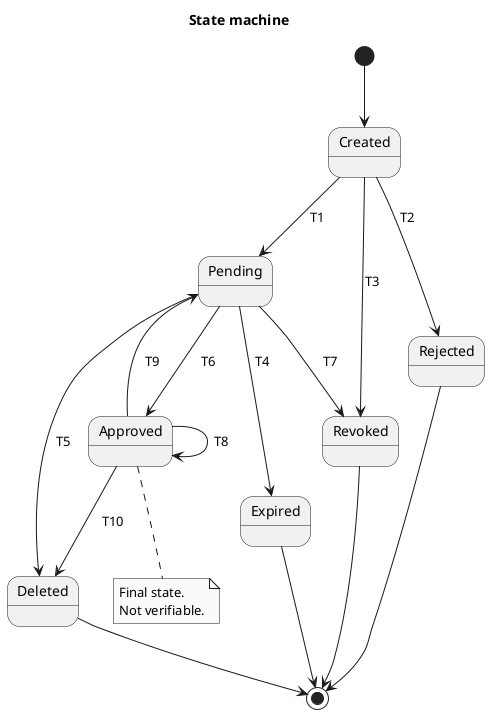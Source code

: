 @startuml
skinparam monochrome true  

Title State machine

[*] --> Created
Created --> Pending : T1
Created --> Rejected : T2
Created --> Revoked : T3
Pending --> Expired : T4
Pending --> Deleted : T5
Pending --> Approved : T6
Pending --> Revoked : T7
Approved --> Approved : T8
Approved --> Pending : T9
Approved --> Deleted : T10
Expired --> [*]
Revoked --> [*]
Deleted --> [*]
Rejected --> [*]

note bottom of Approved
Final state.
Not verifiable.
end note 

@enduml
